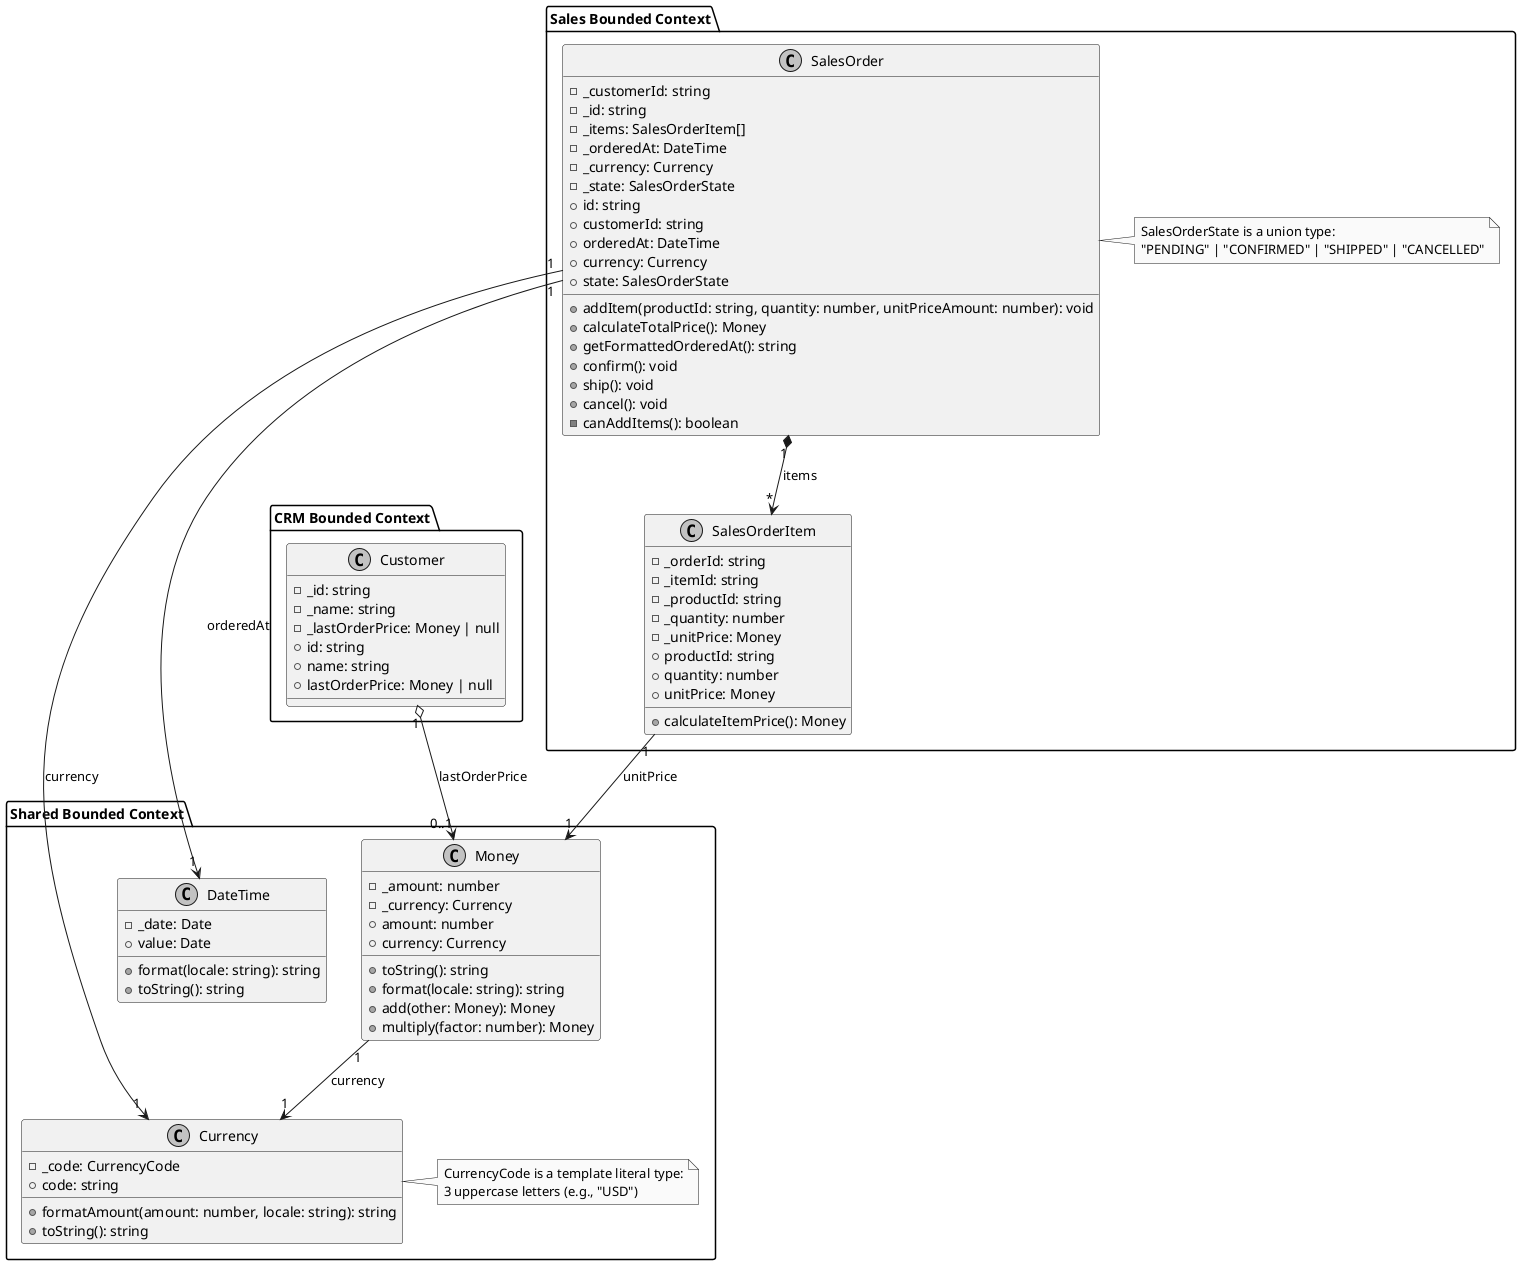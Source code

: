 @startuml
skinparam monochrome true

package "Shared Bounded Context" {
class Currency {
-_code: CurrencyCode
+code: string
+formatAmount(amount: number, locale: string): string
+toString(): string
}

class Money {
-_amount: number
-_currency: Currency
+amount: number
+currency: Currency
+toString(): string
+format(locale: string): string
+add(other: Money): Money
+multiply(factor: number): Money
}

class DateTime {
-_date: Date
+value: Date
+format(locale: string): string
+toString(): string
}

note right of Currency
CurrencyCode is a template literal type:
3 uppercase letters (e.g., "USD")
end note
}

package "CRM Bounded Context" {
class Customer {
-_id: string
-_name: string
-_lastOrderPrice: Money | null
+id: string
+name: string
+lastOrderPrice: Money | null
}
}

package "Sales Bounded Context" {
class SalesOrder {
-_customerId: string
-_id: string
-_items: SalesOrderItem[]
-_orderedAt: DateTime
-_currency: Currency
-_state: SalesOrderState
+id: string
+customerId: string
+orderedAt: DateTime
+currency: Currency
+state: SalesOrderState
+addItem(productId: string, quantity: number, unitPriceAmount: number): void
+calculateTotalPrice(): Money
+getFormattedOrderedAt(): string
+confirm(): void
+ship(): void
+cancel(): void
-canAddItems(): boolean
}

class SalesOrderItem {
-_orderId: string
-_itemId: string
-_productId: string
-_quantity: number
-_unitPrice: Money
+productId: string
+quantity: number
+unitPrice: Money
+calculateItemPrice(): Money
}

note right of SalesOrder
SalesOrderState is a union type:
"PENDING" | "CONFIRMED" | "SHIPPED" | "CANCELLED"
end note
}

' Relationships
Customer "1" o--> "0..1" Money : lastOrderPrice
SalesOrder "1" *--> "*" SalesOrderItem : items
SalesOrder "1" --> "1" Currency : currency
SalesOrder "1" --> "1" DateTime : orderedAt
SalesOrderItem "1" --> "1" Money : unitPrice
Money "1" --> "1" Currency : currency

@enduml